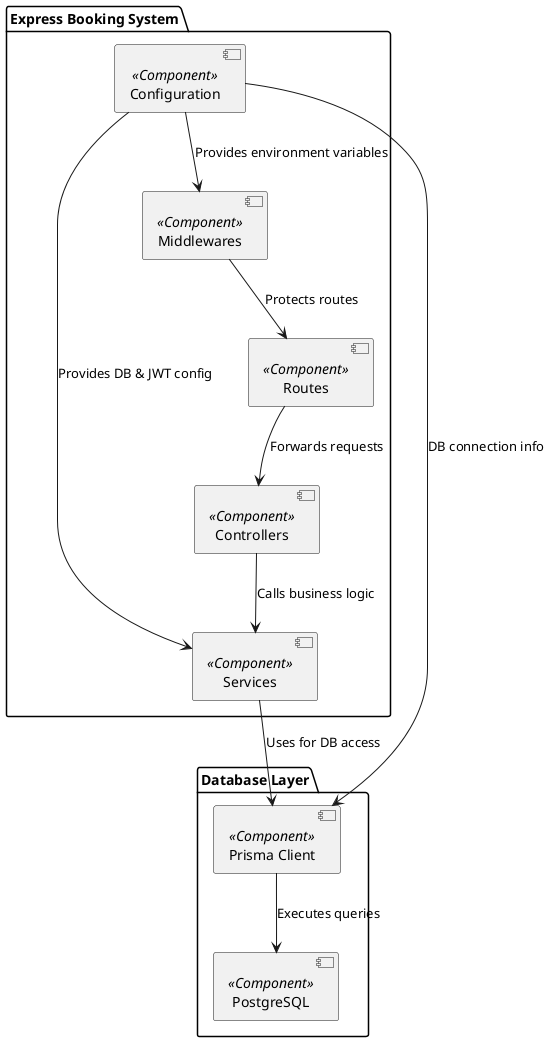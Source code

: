 @startuml


package "Express Booking System" {
  [Routes] <<Component>>
  [Controllers] <<Component>>
  [Services] <<Component>>
  [Middlewares] <<Component>>
  [Configuration] <<Component>>
  
 
  [Routes] --> [Controllers] : "Forwards requests"
  [Controllers] --> [Services] : "Calls business logic"
  [Middlewares] --> [Routes] : "Protects routes"
  [Configuration] --> [Services] : "Provides DB & JWT config"
  [Configuration] --> [Middlewares] : "Provides environment variables"
}

package "Database Layer" {
  [Prisma Client] <<Component>>
  [PostgreSQL] <<Component>>
  
  [Prisma Client] --> [PostgreSQL] : "Executes queries"
}


[Services] --> [Prisma Client] : "Uses for DB access"
[Configuration] --> [Prisma Client] : "DB connection info"

@enduml
